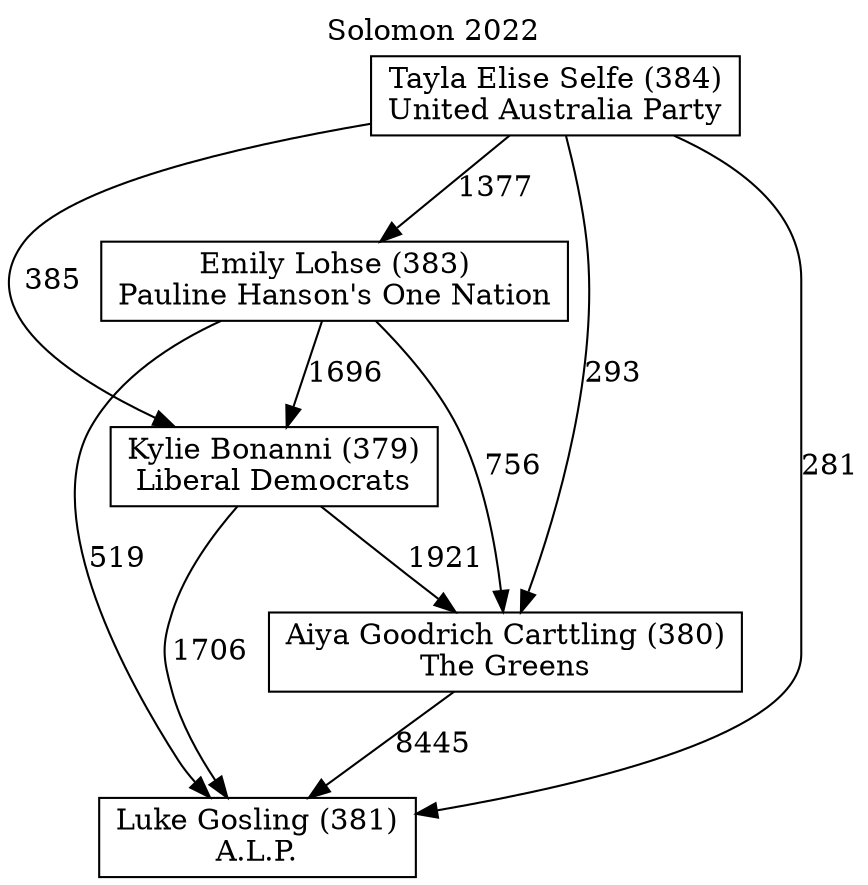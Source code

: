// House preference flow
digraph "Luke Gosling (381)_Solomon_2022" {
	graph [label="Solomon 2022" labelloc=t mclimit=10]
	node [shape=box]
	"Aiya Goodrich Carttling (380)" [label="Aiya Goodrich Carttling (380)
The Greens"]
	"Kylie Bonanni (379)" [label="Kylie Bonanni (379)
Liberal Democrats"]
	"Luke Gosling (381)" [label="Luke Gosling (381)
A.L.P."]
	"Tayla Elise Selfe (384)" [label="Tayla Elise Selfe (384)
United Australia Party"]
	"Emily Lohse (383)" [label="Emily Lohse (383)
Pauline Hanson's One Nation"]
	"Emily Lohse (383)" -> "Aiya Goodrich Carttling (380)" [label=756]
	"Kylie Bonanni (379)" -> "Luke Gosling (381)" [label=1706]
	"Emily Lohse (383)" -> "Luke Gosling (381)" [label=519]
	"Tayla Elise Selfe (384)" -> "Emily Lohse (383)" [label=1377]
	"Tayla Elise Selfe (384)" -> "Luke Gosling (381)" [label=281]
	"Aiya Goodrich Carttling (380)" -> "Luke Gosling (381)" [label=8445]
	"Kylie Bonanni (379)" -> "Aiya Goodrich Carttling (380)" [label=1921]
	"Emily Lohse (383)" -> "Kylie Bonanni (379)" [label=1696]
	"Tayla Elise Selfe (384)" -> "Kylie Bonanni (379)" [label=385]
	"Tayla Elise Selfe (384)" -> "Aiya Goodrich Carttling (380)" [label=293]
}
